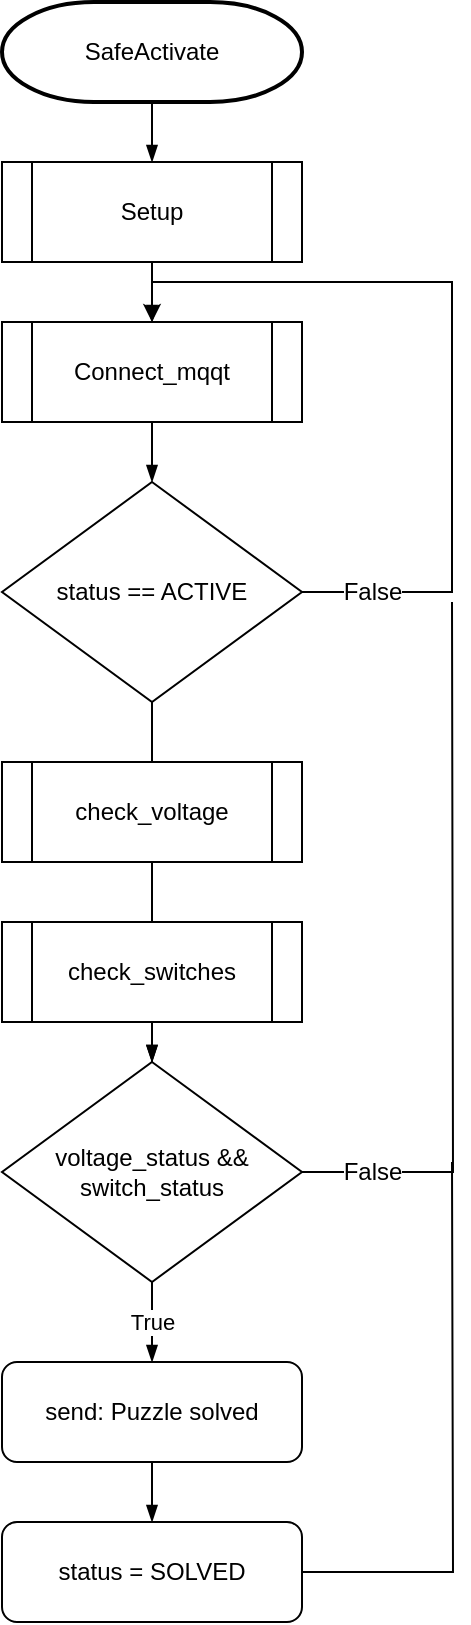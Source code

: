 <mxfile version="12.7.0" type="device"><diagram id="6tefd_5kJcc_NRHggG60" name="Page-1"><mxGraphModel dx="460" dy="752" grid="1" gridSize="10" guides="1" tooltips="1" connect="1" arrows="1" fold="1" page="1" pageScale="1" pageWidth="827" pageHeight="1169" math="0" shadow="0"><root><mxCell id="0"/><mxCell id="1" parent="0"/><mxCell id="QGJA-A6b7Mg2ODjoHQ2G-20" style="edgeStyle=orthogonalEdgeStyle;rounded=0;orthogonalLoop=1;jettySize=auto;html=1;entryX=0.5;entryY=0;entryDx=0;entryDy=0;endArrow=blockThin;endFill=1;strokeWidth=1;" edge="1" parent="1" source="QGJA-A6b7Mg2ODjoHQ2G-1" target="QGJA-A6b7Mg2ODjoHQ2G-3"><mxGeometry relative="1" as="geometry"/></mxCell><mxCell id="QGJA-A6b7Mg2ODjoHQ2G-1" value="SafeActivate" style="strokeWidth=2;html=1;shape=mxgraph.flowchart.terminator;whiteSpace=wrap;" vertex="1" parent="1"><mxGeometry x="325" y="120" width="150" height="50" as="geometry"/></mxCell><mxCell id="QGJA-A6b7Mg2ODjoHQ2G-19" style="edgeStyle=orthogonalEdgeStyle;rounded=0;orthogonalLoop=1;jettySize=auto;html=1;entryX=0.5;entryY=0;entryDx=0;entryDy=0;endArrow=blockThin;endFill=1;strokeWidth=1;" edge="1" parent="1" source="QGJA-A6b7Mg2ODjoHQ2G-3" target="QGJA-A6b7Mg2ODjoHQ2G-4"><mxGeometry relative="1" as="geometry"/></mxCell><mxCell id="QGJA-A6b7Mg2ODjoHQ2G-3" value="Setup" style="shape=process;whiteSpace=wrap;html=1;backgroundOutline=1;" vertex="1" parent="1"><mxGeometry x="325" y="200" width="150" height="50" as="geometry"/></mxCell><mxCell id="QGJA-A6b7Mg2ODjoHQ2G-24" style="edgeStyle=orthogonalEdgeStyle;rounded=0;orthogonalLoop=1;jettySize=auto;html=1;entryX=0.5;entryY=0;entryDx=0;entryDy=0;endArrow=blockThin;endFill=1;strokeWidth=1;" edge="1" parent="1" source="QGJA-A6b7Mg2ODjoHQ2G-4" target="QGJA-A6b7Mg2ODjoHQ2G-5"><mxGeometry relative="1" as="geometry"/></mxCell><mxCell id="QGJA-A6b7Mg2ODjoHQ2G-4" value="Connect_mqqt" style="shape=process;whiteSpace=wrap;html=1;backgroundOutline=1;" vertex="1" parent="1"><mxGeometry x="325" y="280" width="150" height="50" as="geometry"/></mxCell><mxCell id="QGJA-A6b7Mg2ODjoHQ2G-6" style="edgeStyle=orthogonalEdgeStyle;rounded=0;orthogonalLoop=1;jettySize=auto;html=1;entryX=0.5;entryY=0;entryDx=0;entryDy=0;" edge="1" parent="1" source="QGJA-A6b7Mg2ODjoHQ2G-5" target="QGJA-A6b7Mg2ODjoHQ2G-4"><mxGeometry relative="1" as="geometry"><mxPoint x="530" y="280" as="targetPoint"/><Array as="points"><mxPoint x="550" y="415"/><mxPoint x="550" y="260"/><mxPoint x="400" y="260"/></Array></mxGeometry></mxCell><mxCell id="QGJA-A6b7Mg2ODjoHQ2G-7" value="False" style="text;html=1;align=center;verticalAlign=middle;resizable=0;points=[];labelBackgroundColor=#ffffff;" vertex="1" connectable="0" parent="QGJA-A6b7Mg2ODjoHQ2G-6"><mxGeometry x="-0.278" relative="1" as="geometry"><mxPoint x="-40" y="69" as="offset"/></mxGeometry></mxCell><mxCell id="QGJA-A6b7Mg2ODjoHQ2G-8" value="True" style="edgeStyle=orthogonalEdgeStyle;rounded=0;orthogonalLoop=1;jettySize=auto;html=1;strokeWidth=1;endFill=1;endArrow=blockThin;" edge="1" parent="1" source="QGJA-A6b7Mg2ODjoHQ2G-5"><mxGeometry relative="1" as="geometry"><mxPoint x="400" y="550" as="targetPoint"/></mxGeometry></mxCell><mxCell id="QGJA-A6b7Mg2ODjoHQ2G-5" value="status == ACTIVE" style="rhombus;whiteSpace=wrap;html=1;" vertex="1" parent="1"><mxGeometry x="325" y="360" width="150" height="110" as="geometry"/></mxCell><mxCell id="QGJA-A6b7Mg2ODjoHQ2G-10" style="edgeStyle=orthogonalEdgeStyle;rounded=0;orthogonalLoop=1;jettySize=auto;html=1;strokeWidth=1;endFill=1;endArrow=blockThin;" edge="1" parent="1" source="QGJA-A6b7Mg2ODjoHQ2G-9"><mxGeometry relative="1" as="geometry"><mxPoint x="400" y="650" as="targetPoint"/></mxGeometry></mxCell><mxCell id="QGJA-A6b7Mg2ODjoHQ2G-9" value="check_voltage" style="shape=process;whiteSpace=wrap;html=1;backgroundOutline=1;" vertex="1" parent="1"><mxGeometry x="325" y="500" width="150" height="50" as="geometry"/></mxCell><mxCell id="QGJA-A6b7Mg2ODjoHQ2G-14" style="edgeStyle=orthogonalEdgeStyle;rounded=0;orthogonalLoop=1;jettySize=auto;html=1;entryX=0.5;entryY=0;entryDx=0;entryDy=0;strokeWidth=1;endFill=1;endArrow=blockThin;" edge="1" parent="1" source="QGJA-A6b7Mg2ODjoHQ2G-11" target="QGJA-A6b7Mg2ODjoHQ2G-12"><mxGeometry relative="1" as="geometry"/></mxCell><mxCell id="QGJA-A6b7Mg2ODjoHQ2G-11" value="check_switches" style="shape=process;whiteSpace=wrap;html=1;backgroundOutline=1;" vertex="1" parent="1"><mxGeometry x="325" y="580" width="150" height="50" as="geometry"/></mxCell><mxCell id="QGJA-A6b7Mg2ODjoHQ2G-15" value="True" style="edgeStyle=orthogonalEdgeStyle;rounded=0;orthogonalLoop=1;jettySize=auto;html=1;entryX=0.5;entryY=0;entryDx=0;entryDy=0;strokeWidth=1;endFill=1;endArrow=blockThin;" edge="1" parent="1" source="QGJA-A6b7Mg2ODjoHQ2G-12" target="QGJA-A6b7Mg2ODjoHQ2G-13"><mxGeometry relative="1" as="geometry"><Array as="points"><mxPoint x="400" y="770"/><mxPoint x="400" y="770"/></Array><mxPoint as="offset"/></mxGeometry></mxCell><mxCell id="QGJA-A6b7Mg2ODjoHQ2G-16" style="edgeStyle=orthogonalEdgeStyle;rounded=0;orthogonalLoop=1;jettySize=auto;html=1;endArrow=none;endFill=0;" edge="1" parent="1" source="QGJA-A6b7Mg2ODjoHQ2G-12"><mxGeometry relative="1" as="geometry"><mxPoint x="550" y="420" as="targetPoint"/></mxGeometry></mxCell><mxCell id="QGJA-A6b7Mg2ODjoHQ2G-17" value="False" style="text;html=1;align=center;verticalAlign=middle;resizable=0;points=[];labelBackgroundColor=#ffffff;" vertex="1" connectable="0" parent="QGJA-A6b7Mg2ODjoHQ2G-16"><mxGeometry x="0.311" y="-2" relative="1" as="geometry"><mxPoint x="-42" y="161" as="offset"/></mxGeometry></mxCell><mxCell id="QGJA-A6b7Mg2ODjoHQ2G-12" value="voltage_status &amp;amp;&amp;amp;&lt;br&gt;switch_status" style="rhombus;whiteSpace=wrap;html=1;" vertex="1" parent="1"><mxGeometry x="325" y="650" width="150" height="110" as="geometry"/></mxCell><mxCell id="QGJA-A6b7Mg2ODjoHQ2G-22" style="edgeStyle=orthogonalEdgeStyle;rounded=0;orthogonalLoop=1;jettySize=auto;html=1;entryX=0.5;entryY=0;entryDx=0;entryDy=0;endArrow=blockThin;endFill=1;strokeWidth=1;" edge="1" parent="1" source="QGJA-A6b7Mg2ODjoHQ2G-13" target="QGJA-A6b7Mg2ODjoHQ2G-21"><mxGeometry relative="1" as="geometry"/></mxCell><mxCell id="QGJA-A6b7Mg2ODjoHQ2G-13" value="send: Puzzle solved" style="rounded=1;whiteSpace=wrap;html=1;" vertex="1" parent="1"><mxGeometry x="325" y="800" width="150" height="50" as="geometry"/></mxCell><mxCell id="QGJA-A6b7Mg2ODjoHQ2G-23" style="edgeStyle=orthogonalEdgeStyle;rounded=0;orthogonalLoop=1;jettySize=auto;html=1;endArrow=none;endFill=0;strokeWidth=1;" edge="1" parent="1" source="QGJA-A6b7Mg2ODjoHQ2G-21"><mxGeometry relative="1" as="geometry"><mxPoint x="550" y="700" as="targetPoint"/></mxGeometry></mxCell><mxCell id="QGJA-A6b7Mg2ODjoHQ2G-21" value="status = SOLVED" style="rounded=1;whiteSpace=wrap;html=1;" vertex="1" parent="1"><mxGeometry x="325" y="880" width="150" height="50" as="geometry"/></mxCell></root></mxGraphModel></diagram></mxfile>